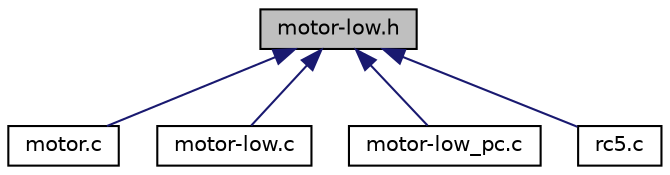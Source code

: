 digraph G
{
  edge [fontname="Helvetica",fontsize="10",labelfontname="Helvetica",labelfontsize="10"];
  node [fontname="Helvetica",fontsize="10",shape=record];
  Node1 [label="motor-low.h",height=0.2,width=0.4,color="black", fillcolor="grey75", style="filled" fontcolor="black"];
  Node1 -> Node2 [dir="back",color="midnightblue",fontsize="10",style="solid",fontname="Helvetica"];
  Node2 [label="motor.c",height=0.2,width=0.4,color="black", fillcolor="white", style="filled",URL="$motor_8c.html",tooltip="High-Level-Routinen fuer die Motorsteuerung des c&#39;t-Bot."];
  Node1 -> Node3 [dir="back",color="midnightblue",fontsize="10",style="solid",fontname="Helvetica"];
  Node3 [label="motor-low.c",height=0.2,width=0.4,color="black", fillcolor="white", style="filled",URL="$motor-low_8c.html",tooltip="Low-Level Routinen fuer die Motorsteuerung des c&#39;t-Bots."];
  Node1 -> Node4 [dir="back",color="midnightblue",fontsize="10",style="solid",fontname="Helvetica"];
  Node4 [label="motor-low_pc.c",height=0.2,width=0.4,color="black", fillcolor="white", style="filled",URL="$motor-low__pc_8c.html",tooltip="Low-Level Routinen fuer die Motorsteuerung des c&#39;t-Bots."];
  Node1 -> Node5 [dir="back",color="midnightblue",fontsize="10",style="solid",fontname="Helvetica"];
  Node5 [label="rc5.c",height=0.2,width=0.4,color="black", fillcolor="white", style="filled",URL="$rc5_8c.html",tooltip="RC5-Fernbedienung / Basic-Tasten-Handler."];
}
